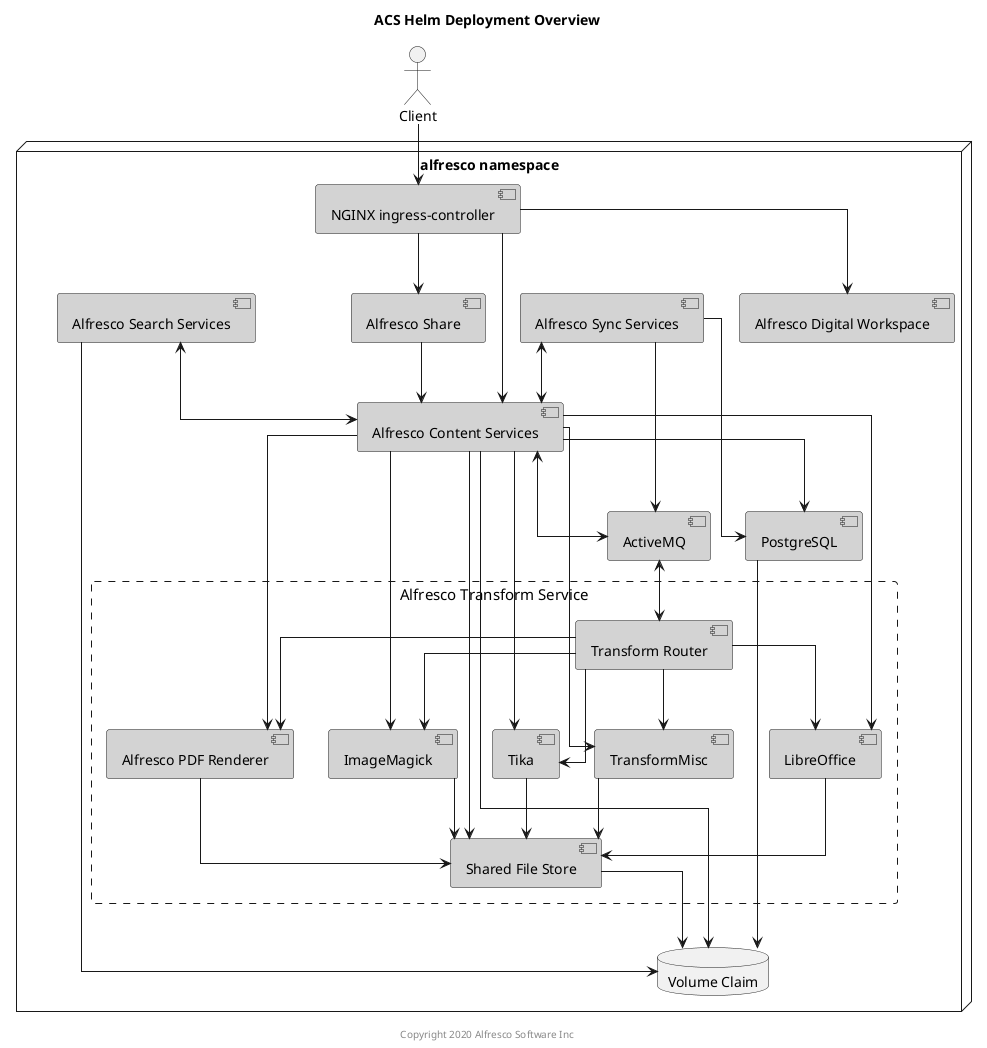 @startuml

Title: ACS Helm Deployment Overview

skinparam componentStyle uml2
skinparam linetype ortho
skinparam rectangle {
    BorderStyle dashed
    FontSize 15
    FontStyle none
}

actor Client

node "alfresco namespace" {
    component "NGINX ingress-controller" as nginx #lightgrey
    component "Alfresco Digital Workspace" as adw #lightgrey
    component "Alfresco Content Services" as acs #lightgrey
    component "Alfresco Search Services" as ass #lightgrey
    component "Alfresco Sync Services" as sync #lightgrey
    component "PostgreSQL" as psql #lightgrey
    component "Alfresco Share" as share #lightgrey
    component "ActiveMQ" as amq #lightgrey
    database "Volume Claim" as vc
    rectangle "Alfresco Transform Service" {
        component "Transform Router" as tr #lightgrey
        component "Shared File Store" as sfs #lightgrey
        component "Alfresco PDF Renderer" as pdfr #lightgrey
        component "LibreOffice" as libr #lightgrey
        component "ImageMagick" as img #lightgrey
        component "Tika" as tika #lightgrey
        component "TransformMisc" as misc #lightgrey
    }
}

Client --> nginx

nginx --> acs
nginx --> share
nginx --> adw

acs --> vc
ass --> vc
psql --> vc
sfs --> vc

ass <--> acs
acs --> psql
acs --> pdfr
acs --> libr
acs --> img
acs --> tika
acs --> misc
acs --> sfs
acs <--> amq
tr --> pdfr
tr --> libr
tr --> img
tr --> tika
tr --> misc
tr <-up-> amq
pdfr --> sfs
libr --> sfs
img --> sfs
tika --> sfs
misc --> sfs
share --> acs

sync <--> acs
sync --> psql
sync --> amq

center footer Copyright 2020 Alfresco Software Inc

@enduml
